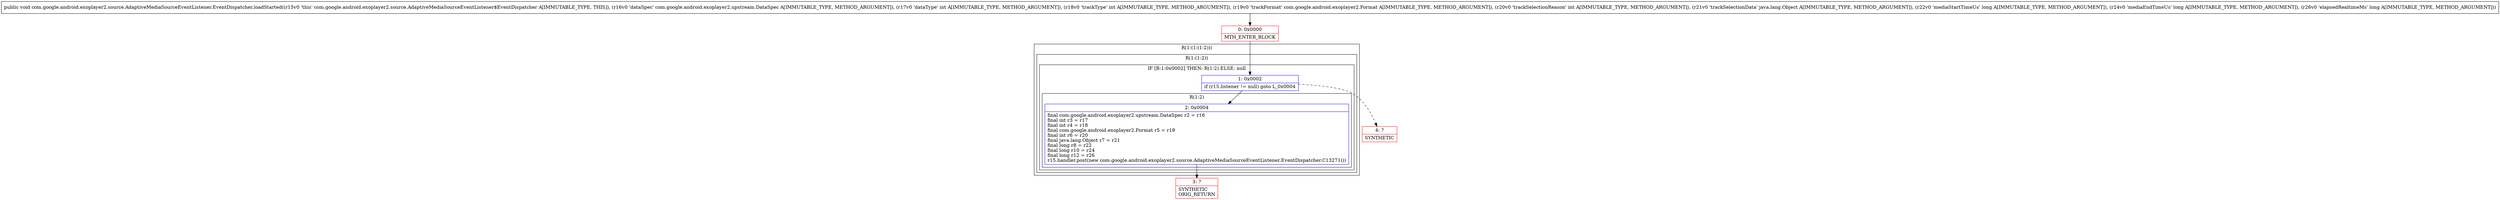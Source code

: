 digraph "CFG forcom.google.android.exoplayer2.source.AdaptiveMediaSourceEventListener.EventDispatcher.loadStarted(Lcom\/google\/android\/exoplayer2\/upstream\/DataSpec;IILcom\/google\/android\/exoplayer2\/Format;ILjava\/lang\/Object;JJJ)V" {
subgraph cluster_Region_1008401998 {
label = "R(1:(1:(1:2)))";
node [shape=record,color=blue];
subgraph cluster_Region_913562768 {
label = "R(1:(1:2))";
node [shape=record,color=blue];
subgraph cluster_IfRegion_261486527 {
label = "IF [B:1:0x0002] THEN: R(1:2) ELSE: null";
node [shape=record,color=blue];
Node_1 [shape=record,label="{1\:\ 0x0002|if (r15.listener != null) goto L_0x0004\l}"];
subgraph cluster_Region_1440827078 {
label = "R(1:2)";
node [shape=record,color=blue];
Node_2 [shape=record,label="{2\:\ 0x0004|final com.google.android.exoplayer2.upstream.DataSpec r2 = r16\lfinal int r3 = r17\lfinal int r4 = r18\lfinal com.google.android.exoplayer2.Format r5 = r19\lfinal int r6 = r20\lfinal java.lang.Object r7 = r21\lfinal long r8 = r22\lfinal long r10 = r24\lfinal long r12 = r26\lr15.handler.post(new com.google.android.exoplayer2.source.AdaptiveMediaSourceEventListener.EventDispatcher.C13271())\l}"];
}
}
}
}
Node_0 [shape=record,color=red,label="{0\:\ 0x0000|MTH_ENTER_BLOCK\l}"];
Node_3 [shape=record,color=red,label="{3\:\ ?|SYNTHETIC\lORIG_RETURN\l}"];
Node_4 [shape=record,color=red,label="{4\:\ ?|SYNTHETIC\l}"];
MethodNode[shape=record,label="{public void com.google.android.exoplayer2.source.AdaptiveMediaSourceEventListener.EventDispatcher.loadStarted((r15v0 'this' com.google.android.exoplayer2.source.AdaptiveMediaSourceEventListener$EventDispatcher A[IMMUTABLE_TYPE, THIS]), (r16v0 'dataSpec' com.google.android.exoplayer2.upstream.DataSpec A[IMMUTABLE_TYPE, METHOD_ARGUMENT]), (r17v0 'dataType' int A[IMMUTABLE_TYPE, METHOD_ARGUMENT]), (r18v0 'trackType' int A[IMMUTABLE_TYPE, METHOD_ARGUMENT]), (r19v0 'trackFormat' com.google.android.exoplayer2.Format A[IMMUTABLE_TYPE, METHOD_ARGUMENT]), (r20v0 'trackSelectionReason' int A[IMMUTABLE_TYPE, METHOD_ARGUMENT]), (r21v0 'trackSelectionData' java.lang.Object A[IMMUTABLE_TYPE, METHOD_ARGUMENT]), (r22v0 'mediaStartTimeUs' long A[IMMUTABLE_TYPE, METHOD_ARGUMENT]), (r24v0 'mediaEndTimeUs' long A[IMMUTABLE_TYPE, METHOD_ARGUMENT]), (r26v0 'elapsedRealtimeMs' long A[IMMUTABLE_TYPE, METHOD_ARGUMENT])) }"];
MethodNode -> Node_0;
Node_1 -> Node_2;
Node_1 -> Node_4[style=dashed];
Node_2 -> Node_3;
Node_0 -> Node_1;
}

